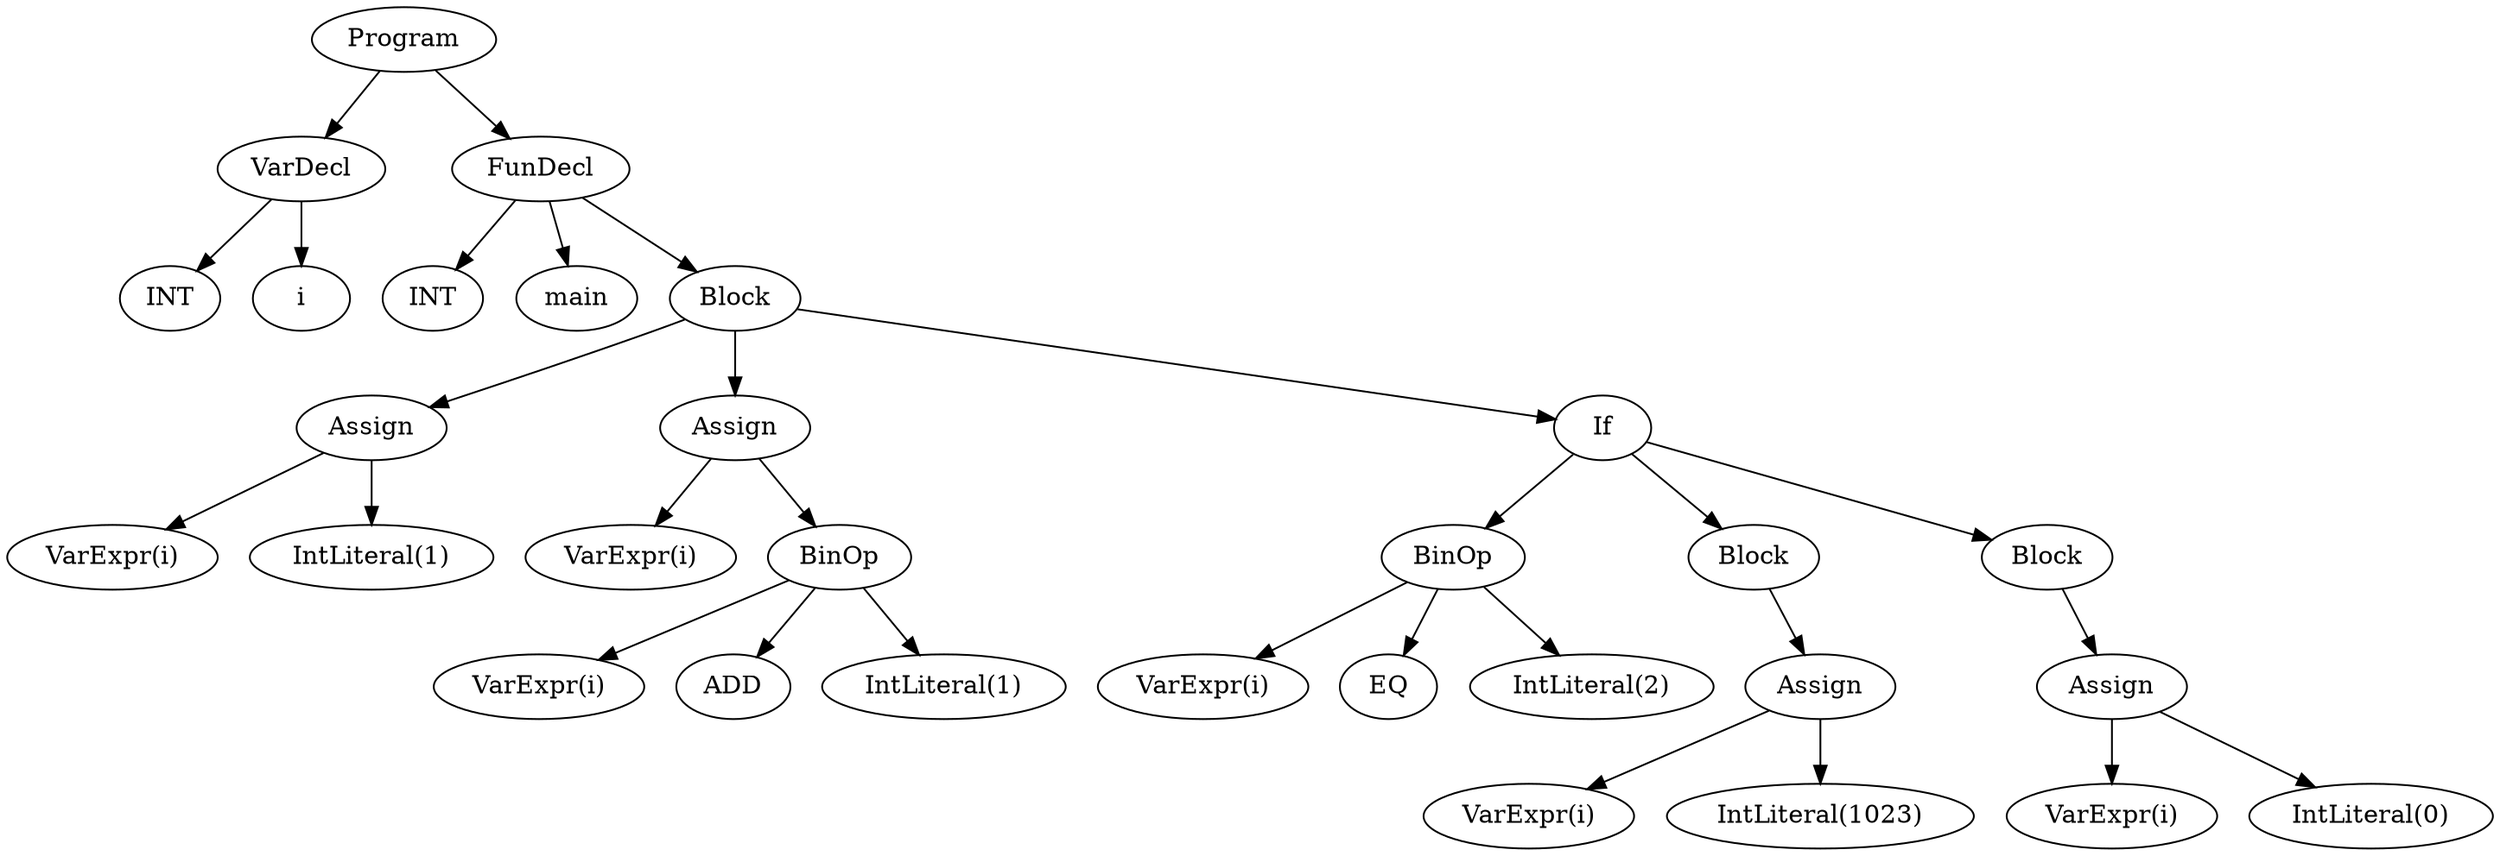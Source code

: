 digraph AST {
node0 [label="Program"];
node1 [label="VarDecl"];
node0 -> node1;
node2 [label="INT"];
node1 -> node2;
node3 [label="i"];
node1 -> node3;
node4 [label="FunDecl"];
node0 -> node4;
node5 [label="INT"];
node4 -> node5;
node6 [label="main"];
node4 -> node6;
node7 [label="Block"];
node4 -> node7;
node8 [label="Assign"];
node7 -> node8;
node9 [label="VarExpr(i)"];
node8 -> node9;
node10 [label="IntLiteral(1)"];
node8 -> node10;
node11 [label="Assign"];
node7 -> node11;
node12 [label="VarExpr(i)"];
node11 -> node12;
node13 [label="BinOp"];
node11 -> node13;
node14 [label="VarExpr(i)"];
node13 -> node14;
node15 [label="ADD"];
node13 -> node15;
node16 [label="IntLiteral(1)"];
node13 -> node16;
node17 [label="If"];
node7 -> node17;
node18 [label="BinOp"];
node17 -> node18;
node19 [label="VarExpr(i)"];
node18 -> node19;
node20 [label="EQ"];
node18 -> node20;
node21 [label="IntLiteral(2)"];
node18 -> node21;
node22 [label="Block"];
node17 -> node22;
node23 [label="Assign"];
node22 -> node23;
node24 [label="VarExpr(i)"];
node23 -> node24;
node25 [label="IntLiteral(1023)"];
node23 -> node25;
node26 [label="Block"];
node17 -> node26;
node27 [label="Assign"];
node26 -> node27;
node28 [label="VarExpr(i)"];
node27 -> node28;
node29 [label="IntLiteral(0)"];
node27 -> node29;
}
